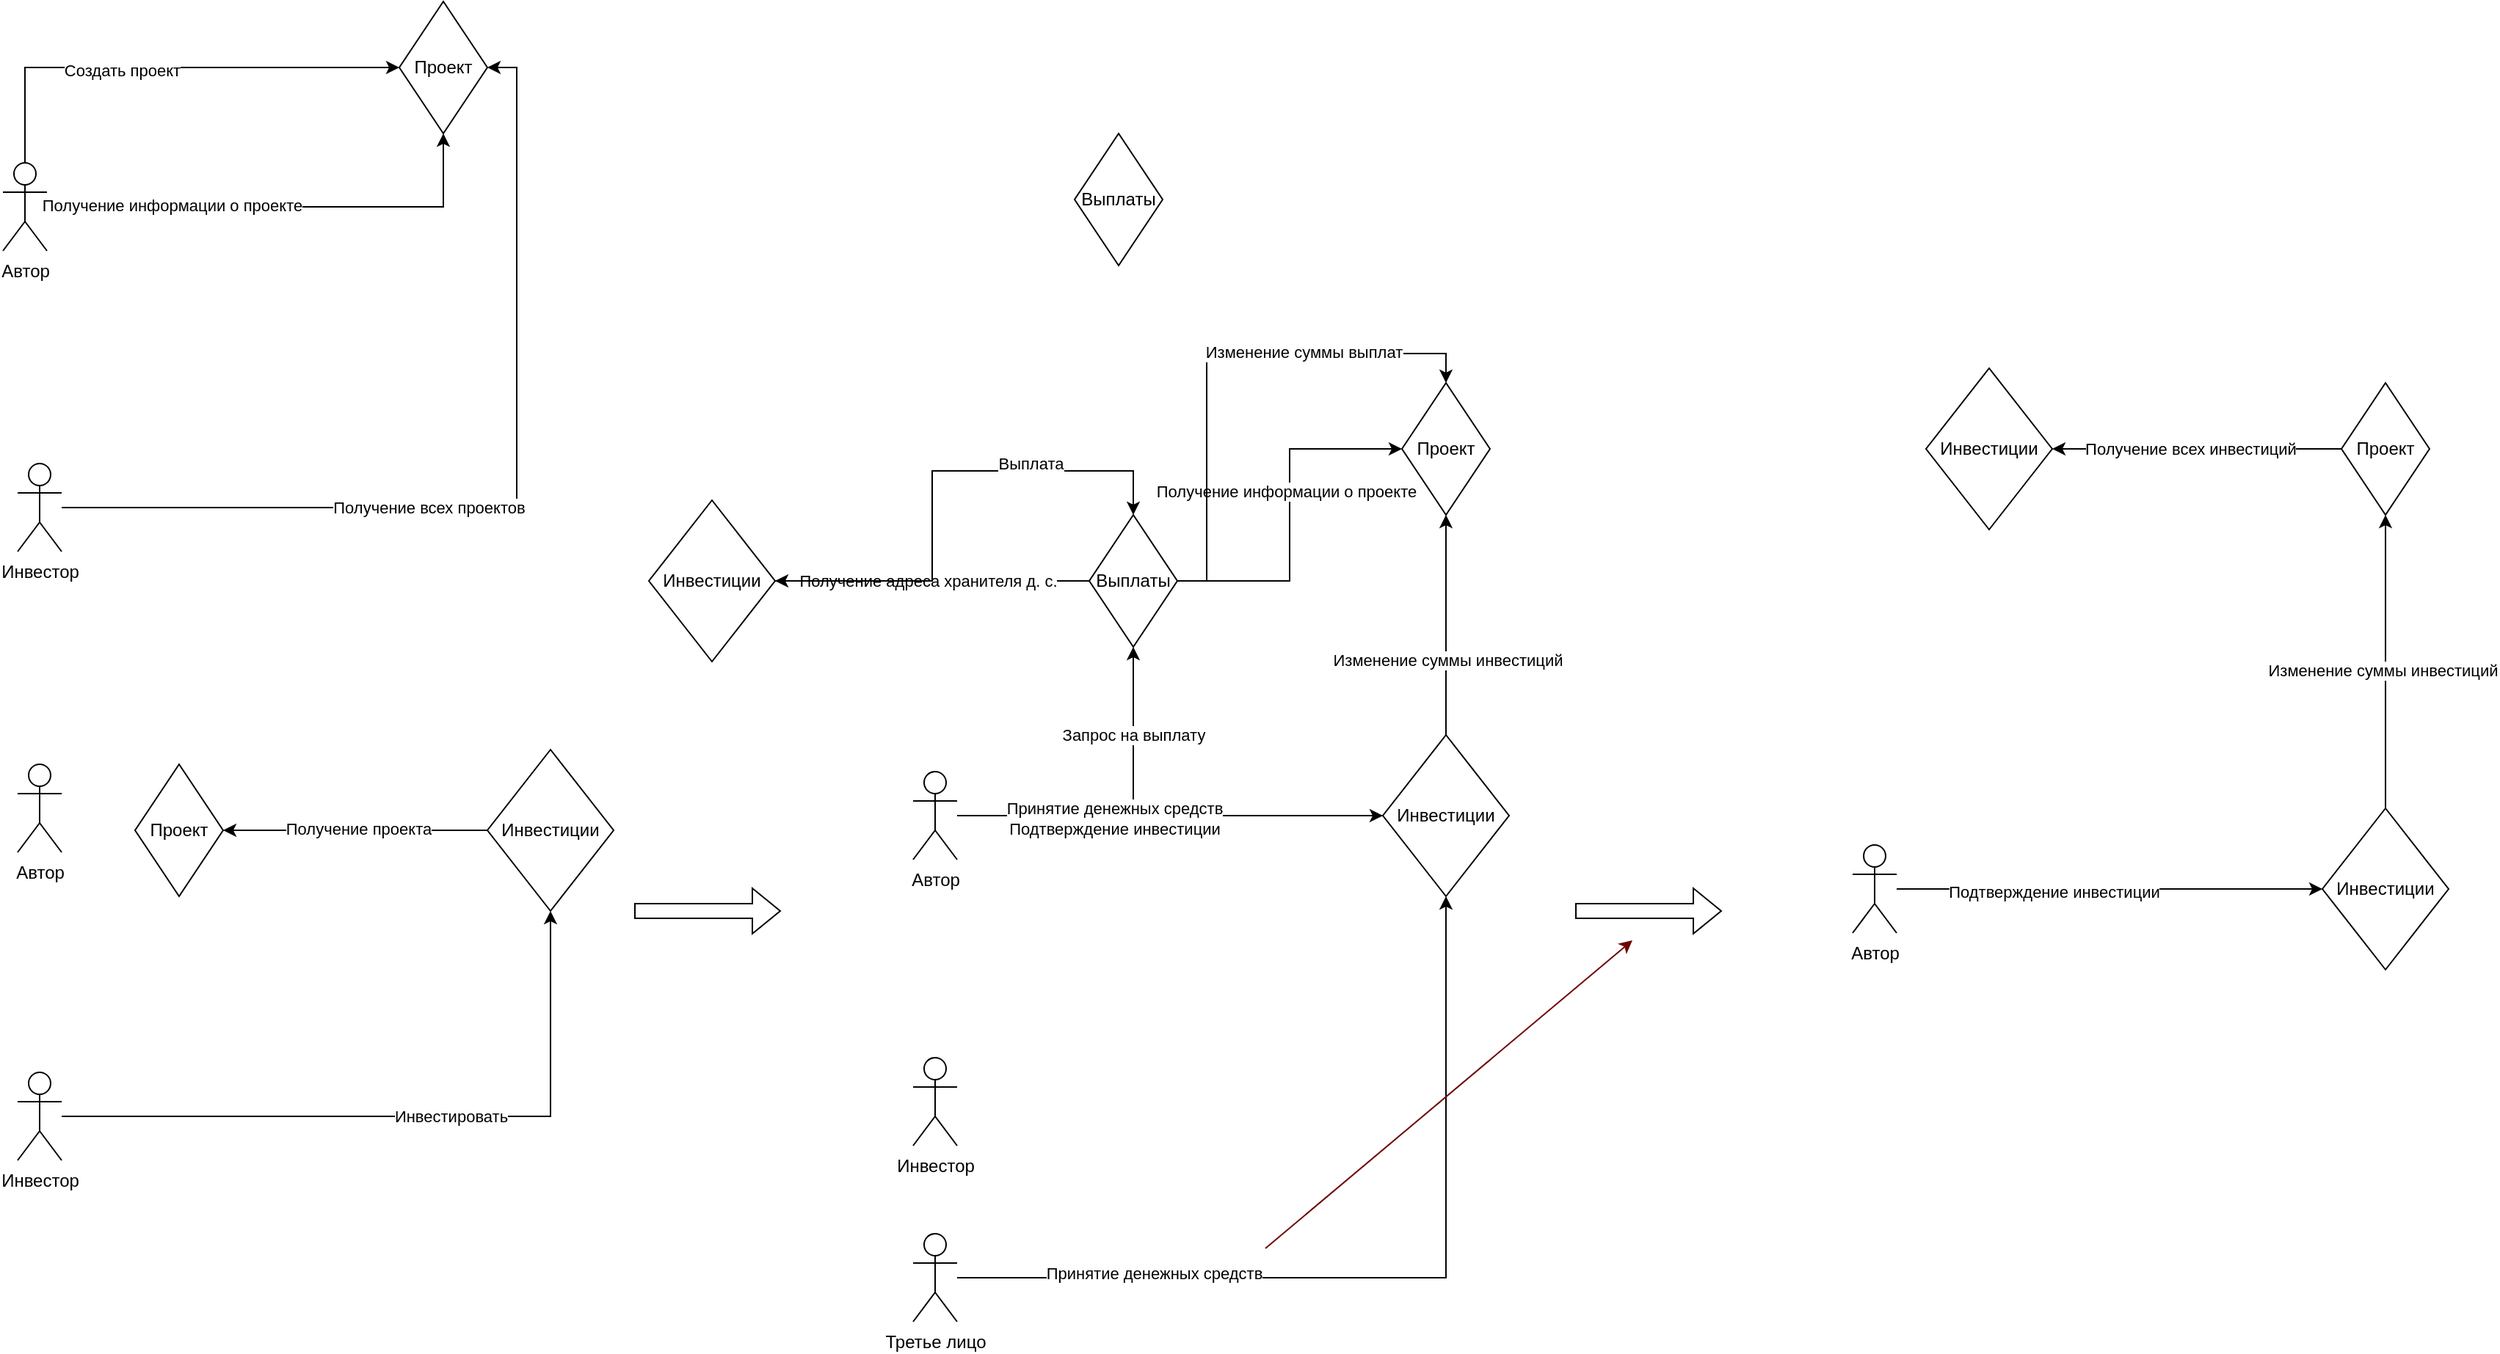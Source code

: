 <mxfile version="23.1.5" type="device">
  <diagram name="Страница — 1" id="KDn2C2HfBogjI1a8IXT8">
    <mxGraphModel dx="1434" dy="836" grid="1" gridSize="10" guides="1" tooltips="1" connect="1" arrows="1" fold="1" page="1" pageScale="1" pageWidth="827" pageHeight="1169" math="0" shadow="0">
      <root>
        <mxCell id="0" />
        <mxCell id="1" parent="0" />
        <mxCell id="6-txJjY49rwGfKVKocpg-4" style="edgeStyle=orthogonalEdgeStyle;rounded=0;orthogonalLoop=1;jettySize=auto;html=1;entryX=0;entryY=0.5;entryDx=0;entryDy=0;" parent="1" source="6-txJjY49rwGfKVKocpg-1" target="6-txJjY49rwGfKVKocpg-3" edge="1">
          <mxGeometry relative="1" as="geometry">
            <Array as="points">
              <mxPoint x="85" y="255" />
            </Array>
          </mxGeometry>
        </mxCell>
        <mxCell id="6-txJjY49rwGfKVKocpg-5" value="Создать проект" style="edgeLabel;html=1;align=center;verticalAlign=middle;resizable=0;points=[];" parent="6-txJjY49rwGfKVKocpg-4" vertex="1" connectable="0">
          <mxGeometry x="-0.18" y="-2" relative="1" as="geometry">
            <mxPoint as="offset" />
          </mxGeometry>
        </mxCell>
        <mxCell id="6-txJjY49rwGfKVKocpg-7" style="edgeStyle=orthogonalEdgeStyle;rounded=0;orthogonalLoop=1;jettySize=auto;html=1;entryX=0.5;entryY=1;entryDx=0;entryDy=0;" parent="1" source="6-txJjY49rwGfKVKocpg-1" target="6-txJjY49rwGfKVKocpg-3" edge="1">
          <mxGeometry relative="1" as="geometry" />
        </mxCell>
        <mxCell id="6-txJjY49rwGfKVKocpg-8" value="Получение информации о проекте" style="edgeLabel;html=1;align=center;verticalAlign=middle;resizable=0;points=[];" parent="6-txJjY49rwGfKVKocpg-7" vertex="1" connectable="0">
          <mxGeometry x="-0.47" y="1" relative="1" as="geometry">
            <mxPoint as="offset" />
          </mxGeometry>
        </mxCell>
        <mxCell id="6-txJjY49rwGfKVKocpg-1" value="Автор" style="shape=umlActor;verticalLabelPosition=bottom;verticalAlign=top;html=1;outlineConnect=0;" parent="1" vertex="1">
          <mxGeometry x="70" y="320" width="30" height="60" as="geometry" />
        </mxCell>
        <mxCell id="6-txJjY49rwGfKVKocpg-3" value="Проект" style="rhombus;whiteSpace=wrap;html=1;" parent="1" vertex="1">
          <mxGeometry x="340" y="210" width="60" height="90" as="geometry" />
        </mxCell>
        <mxCell id="6-txJjY49rwGfKVKocpg-10" style="edgeStyle=orthogonalEdgeStyle;rounded=0;orthogonalLoop=1;jettySize=auto;html=1;entryX=1;entryY=0.5;entryDx=0;entryDy=0;" parent="1" source="6-txJjY49rwGfKVKocpg-9" target="6-txJjY49rwGfKVKocpg-3" edge="1">
          <mxGeometry relative="1" as="geometry" />
        </mxCell>
        <mxCell id="6-txJjY49rwGfKVKocpg-11" value="Получение всех проектов" style="edgeLabel;html=1;align=center;verticalAlign=middle;resizable=0;points=[];" parent="6-txJjY49rwGfKVKocpg-10" vertex="1" connectable="0">
          <mxGeometry x="-0.206" relative="1" as="geometry">
            <mxPoint as="offset" />
          </mxGeometry>
        </mxCell>
        <mxCell id="6-txJjY49rwGfKVKocpg-9" value="Инвестор" style="shape=umlActor;verticalLabelPosition=bottom;verticalAlign=top;html=1;outlineConnect=0;" parent="1" vertex="1">
          <mxGeometry x="80" y="525" width="30" height="60" as="geometry" />
        </mxCell>
        <mxCell id="6-txJjY49rwGfKVKocpg-51" style="edgeStyle=orthogonalEdgeStyle;rounded=0;orthogonalLoop=1;jettySize=auto;html=1;entryX=1;entryY=0.5;entryDx=0;entryDy=0;" parent="1" source="6-txJjY49rwGfKVKocpg-12" target="6-txJjY49rwGfKVKocpg-50" edge="1">
          <mxGeometry relative="1" as="geometry" />
        </mxCell>
        <mxCell id="6-txJjY49rwGfKVKocpg-52" value="Получение проекта" style="edgeLabel;html=1;align=center;verticalAlign=middle;resizable=0;points=[];" parent="6-txJjY49rwGfKVKocpg-51" vertex="1" connectable="0">
          <mxGeometry x="-0.02" y="-1" relative="1" as="geometry">
            <mxPoint as="offset" />
          </mxGeometry>
        </mxCell>
        <mxCell id="6-txJjY49rwGfKVKocpg-12" value="Инвестиции" style="rhombus;whiteSpace=wrap;html=1;" parent="1" vertex="1">
          <mxGeometry x="400" y="720" width="86" height="110" as="geometry" />
        </mxCell>
        <mxCell id="6-txJjY49rwGfKVKocpg-13" value="Автор" style="shape=umlActor;verticalLabelPosition=bottom;verticalAlign=top;html=1;outlineConnect=0;" parent="1" vertex="1">
          <mxGeometry x="80" y="730" width="30" height="60" as="geometry" />
        </mxCell>
        <mxCell id="6-txJjY49rwGfKVKocpg-15" style="edgeStyle=orthogonalEdgeStyle;rounded=0;orthogonalLoop=1;jettySize=auto;html=1;entryX=0.5;entryY=1;entryDx=0;entryDy=0;" parent="1" source="6-txJjY49rwGfKVKocpg-14" target="6-txJjY49rwGfKVKocpg-12" edge="1">
          <mxGeometry relative="1" as="geometry" />
        </mxCell>
        <mxCell id="6-txJjY49rwGfKVKocpg-16" value="Инвестировать" style="edgeLabel;html=1;align=center;verticalAlign=middle;resizable=0;points=[];" parent="6-txJjY49rwGfKVKocpg-15" vertex="1" connectable="0">
          <mxGeometry x="0.12" relative="1" as="geometry">
            <mxPoint as="offset" />
          </mxGeometry>
        </mxCell>
        <mxCell id="6-txJjY49rwGfKVKocpg-14" value="Инвестор" style="shape=umlActor;verticalLabelPosition=bottom;verticalAlign=top;html=1;outlineConnect=0;" parent="1" vertex="1">
          <mxGeometry x="80" y="940" width="30" height="60" as="geometry" />
        </mxCell>
        <mxCell id="6-txJjY49rwGfKVKocpg-18" value="" style="shape=flexArrow;endArrow=classic;html=1;rounded=0;" parent="1" edge="1">
          <mxGeometry width="50" height="50" relative="1" as="geometry">
            <mxPoint x="500" y="830" as="sourcePoint" />
            <mxPoint x="600" y="830" as="targetPoint" />
          </mxGeometry>
        </mxCell>
        <mxCell id="6-txJjY49rwGfKVKocpg-54" style="edgeStyle=orthogonalEdgeStyle;rounded=0;orthogonalLoop=1;jettySize=auto;html=1;entryX=0.5;entryY=1;entryDx=0;entryDy=0;" parent="1" source="6-txJjY49rwGfKVKocpg-19" target="6-txJjY49rwGfKVKocpg-53" edge="1">
          <mxGeometry relative="1" as="geometry" />
        </mxCell>
        <mxCell id="6-txJjY49rwGfKVKocpg-55" value="Изменение суммы инвестиций" style="edgeLabel;html=1;align=center;verticalAlign=middle;resizable=0;points=[];" parent="6-txJjY49rwGfKVKocpg-54" vertex="1" connectable="0">
          <mxGeometry x="-0.311" y="-1" relative="1" as="geometry">
            <mxPoint as="offset" />
          </mxGeometry>
        </mxCell>
        <mxCell id="g3BIb43QaIEBZgBCZnKt-5" style="edgeStyle=orthogonalEdgeStyle;rounded=0;orthogonalLoop=1;jettySize=auto;html=1;entryX=0.5;entryY=1;entryDx=0;entryDy=0;" edge="1" parent="1" source="6-txJjY49rwGfKVKocpg-19" target="g3BIb43QaIEBZgBCZnKt-6">
          <mxGeometry relative="1" as="geometry">
            <mxPoint x="910" y="680" as="targetPoint" />
          </mxGeometry>
        </mxCell>
        <mxCell id="g3BIb43QaIEBZgBCZnKt-7" value="Запрос на выплату" style="edgeLabel;html=1;align=center;verticalAlign=middle;resizable=0;points=[];" vertex="1" connectable="0" parent="g3BIb43QaIEBZgBCZnKt-5">
          <mxGeometry x="0.392" relative="1" as="geometry">
            <mxPoint y="-27" as="offset" />
          </mxGeometry>
        </mxCell>
        <mxCell id="6-txJjY49rwGfKVKocpg-19" value="Инвестиции" style="rhombus;whiteSpace=wrap;html=1;" parent="1" vertex="1">
          <mxGeometry x="1010" y="710" width="86" height="110" as="geometry" />
        </mxCell>
        <mxCell id="6-txJjY49rwGfKVKocpg-28" style="edgeStyle=orthogonalEdgeStyle;rounded=0;orthogonalLoop=1;jettySize=auto;html=1;entryX=0;entryY=0.5;entryDx=0;entryDy=0;" parent="1" source="6-txJjY49rwGfKVKocpg-20" target="6-txJjY49rwGfKVKocpg-19" edge="1">
          <mxGeometry relative="1" as="geometry" />
        </mxCell>
        <mxCell id="6-txJjY49rwGfKVKocpg-29" value="Принятие денежных средств&lt;br&gt;Подтверждение инвестиции" style="edgeLabel;html=1;align=center;verticalAlign=middle;resizable=0;points=[];" parent="6-txJjY49rwGfKVKocpg-28" vertex="1" connectable="0">
          <mxGeometry x="-0.264" y="-2" relative="1" as="geometry">
            <mxPoint as="offset" />
          </mxGeometry>
        </mxCell>
        <mxCell id="6-txJjY49rwGfKVKocpg-20" value="Автор" style="shape=umlActor;verticalLabelPosition=bottom;verticalAlign=top;html=1;outlineConnect=0;" parent="1" vertex="1">
          <mxGeometry x="690" y="735" width="30" height="60" as="geometry" />
        </mxCell>
        <mxCell id="6-txJjY49rwGfKVKocpg-23" value="Инвестор" style="shape=umlActor;verticalLabelPosition=bottom;verticalAlign=top;html=1;outlineConnect=0;" parent="1" vertex="1">
          <mxGeometry x="690" y="930" width="30" height="60" as="geometry" />
        </mxCell>
        <mxCell id="6-txJjY49rwGfKVKocpg-25" style="edgeStyle=orthogonalEdgeStyle;rounded=0;orthogonalLoop=1;jettySize=auto;html=1;entryX=0.5;entryY=1;entryDx=0;entryDy=0;" parent="1" source="6-txJjY49rwGfKVKocpg-24" target="6-txJjY49rwGfKVKocpg-19" edge="1">
          <mxGeometry relative="1" as="geometry" />
        </mxCell>
        <mxCell id="6-txJjY49rwGfKVKocpg-27" value="Принятие денежных средств" style="edgeLabel;html=1;align=center;verticalAlign=middle;resizable=0;points=[];" parent="6-txJjY49rwGfKVKocpg-25" vertex="1" connectable="0">
          <mxGeometry x="-0.548" y="3" relative="1" as="geometry">
            <mxPoint as="offset" />
          </mxGeometry>
        </mxCell>
        <mxCell id="6-txJjY49rwGfKVKocpg-24" value="Третье лицо" style="shape=umlActor;verticalLabelPosition=bottom;verticalAlign=top;html=1;outlineConnect=0;" parent="1" vertex="1">
          <mxGeometry x="690" y="1050" width="30" height="60" as="geometry" />
        </mxCell>
        <mxCell id="6-txJjY49rwGfKVKocpg-58" style="edgeStyle=orthogonalEdgeStyle;rounded=0;orthogonalLoop=1;jettySize=auto;html=1;entryX=0.5;entryY=1;entryDx=0;entryDy=0;" parent="1" source="6-txJjY49rwGfKVKocpg-39" target="6-txJjY49rwGfKVKocpg-57" edge="1">
          <mxGeometry relative="1" as="geometry" />
        </mxCell>
        <mxCell id="6-txJjY49rwGfKVKocpg-59" value="Изменение суммы инвестиций" style="edgeLabel;html=1;align=center;verticalAlign=middle;resizable=0;points=[];" parent="6-txJjY49rwGfKVKocpg-58" vertex="1" connectable="0">
          <mxGeometry x="-0.054" y="2" relative="1" as="geometry">
            <mxPoint as="offset" />
          </mxGeometry>
        </mxCell>
        <mxCell id="6-txJjY49rwGfKVKocpg-39" value="Инвестиции" style="rhombus;whiteSpace=wrap;html=1;" parent="1" vertex="1">
          <mxGeometry x="1650" y="760" width="86" height="110" as="geometry" />
        </mxCell>
        <mxCell id="6-txJjY49rwGfKVKocpg-40" style="edgeStyle=orthogonalEdgeStyle;rounded=0;orthogonalLoop=1;jettySize=auto;html=1;entryX=0;entryY=0.5;entryDx=0;entryDy=0;" parent="1" source="6-txJjY49rwGfKVKocpg-42" target="6-txJjY49rwGfKVKocpg-39" edge="1">
          <mxGeometry relative="1" as="geometry" />
        </mxCell>
        <mxCell id="6-txJjY49rwGfKVKocpg-41" value="Подтверждение инвестиции" style="edgeLabel;html=1;align=center;verticalAlign=middle;resizable=0;points=[];" parent="6-txJjY49rwGfKVKocpg-40" vertex="1" connectable="0">
          <mxGeometry x="-0.264" y="-2" relative="1" as="geometry">
            <mxPoint as="offset" />
          </mxGeometry>
        </mxCell>
        <mxCell id="6-txJjY49rwGfKVKocpg-42" value="Автор" style="shape=umlActor;verticalLabelPosition=bottom;verticalAlign=top;html=1;outlineConnect=0;" parent="1" vertex="1">
          <mxGeometry x="1330" y="785" width="30" height="60" as="geometry" />
        </mxCell>
        <mxCell id="6-txJjY49rwGfKVKocpg-47" value="" style="shape=flexArrow;endArrow=classic;html=1;rounded=0;" parent="1" edge="1">
          <mxGeometry width="50" height="50" relative="1" as="geometry">
            <mxPoint x="1141" y="830" as="sourcePoint" />
            <mxPoint x="1241" y="830" as="targetPoint" />
          </mxGeometry>
        </mxCell>
        <mxCell id="6-txJjY49rwGfKVKocpg-49" value="" style="endArrow=classic;html=1;rounded=0;fillColor=#a20025;strokeColor=#6F0000;" parent="1" edge="1">
          <mxGeometry width="50" height="50" relative="1" as="geometry">
            <mxPoint x="930" y="1060" as="sourcePoint" />
            <mxPoint x="1180" y="850" as="targetPoint" />
          </mxGeometry>
        </mxCell>
        <mxCell id="6-txJjY49rwGfKVKocpg-50" value="Проект" style="rhombus;whiteSpace=wrap;html=1;" parent="1" vertex="1">
          <mxGeometry x="160" y="730" width="60" height="90" as="geometry" />
        </mxCell>
        <mxCell id="6-txJjY49rwGfKVKocpg-53" value="Проект" style="rhombus;whiteSpace=wrap;html=1;" parent="1" vertex="1">
          <mxGeometry x="1023" y="470" width="60" height="90" as="geometry" />
        </mxCell>
        <mxCell id="g3BIb43QaIEBZgBCZnKt-3" style="edgeStyle=orthogonalEdgeStyle;rounded=0;orthogonalLoop=1;jettySize=auto;html=1;" edge="1" parent="1" source="6-txJjY49rwGfKVKocpg-57" target="g3BIb43QaIEBZgBCZnKt-1">
          <mxGeometry relative="1" as="geometry" />
        </mxCell>
        <mxCell id="g3BIb43QaIEBZgBCZnKt-4" value="Получение всех инвестиций" style="edgeLabel;html=1;align=center;verticalAlign=middle;resizable=0;points=[];" vertex="1" connectable="0" parent="g3BIb43QaIEBZgBCZnKt-3">
          <mxGeometry x="0.462" relative="1" as="geometry">
            <mxPoint x="41" as="offset" />
          </mxGeometry>
        </mxCell>
        <mxCell id="6-txJjY49rwGfKVKocpg-57" value="Проект" style="rhombus;whiteSpace=wrap;html=1;" parent="1" vertex="1">
          <mxGeometry x="1663" y="470" width="60" height="90" as="geometry" />
        </mxCell>
        <mxCell id="g3BIb43QaIEBZgBCZnKt-1" value="Инвестиции" style="rhombus;whiteSpace=wrap;html=1;" vertex="1" parent="1">
          <mxGeometry x="1380" y="460" width="86" height="110" as="geometry" />
        </mxCell>
        <mxCell id="g3BIb43QaIEBZgBCZnKt-8" style="edgeStyle=orthogonalEdgeStyle;rounded=0;orthogonalLoop=1;jettySize=auto;html=1;entryX=0;entryY=0.5;entryDx=0;entryDy=0;" edge="1" parent="1" source="g3BIb43QaIEBZgBCZnKt-6" target="6-txJjY49rwGfKVKocpg-53">
          <mxGeometry relative="1" as="geometry" />
        </mxCell>
        <mxCell id="g3BIb43QaIEBZgBCZnKt-9" value="Получение информации о проекте" style="edgeLabel;html=1;align=center;verticalAlign=middle;resizable=0;points=[];" vertex="1" connectable="0" parent="g3BIb43QaIEBZgBCZnKt-8">
          <mxGeometry x="0.138" y="4" relative="1" as="geometry">
            <mxPoint x="1" y="1" as="offset" />
          </mxGeometry>
        </mxCell>
        <mxCell id="g3BIb43QaIEBZgBCZnKt-13" style="edgeStyle=orthogonalEdgeStyle;rounded=0;orthogonalLoop=1;jettySize=auto;html=1;" edge="1" parent="1" source="g3BIb43QaIEBZgBCZnKt-6" target="g3BIb43QaIEBZgBCZnKt-12">
          <mxGeometry relative="1" as="geometry" />
        </mxCell>
        <mxCell id="g3BIb43QaIEBZgBCZnKt-14" value="Получение адреса хранителя д. с." style="edgeLabel;html=1;align=center;verticalAlign=middle;resizable=0;points=[];" vertex="1" connectable="0" parent="g3BIb43QaIEBZgBCZnKt-13">
          <mxGeometry x="0.533" y="3" relative="1" as="geometry">
            <mxPoint x="54" y="-3" as="offset" />
          </mxGeometry>
        </mxCell>
        <mxCell id="g3BIb43QaIEBZgBCZnKt-17" style="edgeStyle=orthogonalEdgeStyle;rounded=0;orthogonalLoop=1;jettySize=auto;html=1;entryX=0.5;entryY=0;entryDx=0;entryDy=0;" edge="1" parent="1" source="g3BIb43QaIEBZgBCZnKt-6" target="6-txJjY49rwGfKVKocpg-53">
          <mxGeometry relative="1" as="geometry">
            <Array as="points">
              <mxPoint x="890" y="605" />
              <mxPoint x="890" y="450" />
              <mxPoint x="1053" y="450" />
            </Array>
          </mxGeometry>
        </mxCell>
        <mxCell id="g3BIb43QaIEBZgBCZnKt-18" value="Изменение суммы выплат" style="edgeLabel;html=1;align=center;verticalAlign=middle;resizable=0;points=[];" vertex="1" connectable="0" parent="g3BIb43QaIEBZgBCZnKt-17">
          <mxGeometry x="0.346" y="1" relative="1" as="geometry">
            <mxPoint as="offset" />
          </mxGeometry>
        </mxCell>
        <mxCell id="g3BIb43QaIEBZgBCZnKt-6" value="Выплаты" style="rhombus;whiteSpace=wrap;html=1;" vertex="1" parent="1">
          <mxGeometry x="810" y="560" width="60" height="90" as="geometry" />
        </mxCell>
        <mxCell id="g3BIb43QaIEBZgBCZnKt-15" style="edgeStyle=orthogonalEdgeStyle;rounded=0;orthogonalLoop=1;jettySize=auto;html=1;entryX=0.5;entryY=0;entryDx=0;entryDy=0;" edge="1" parent="1" source="g3BIb43QaIEBZgBCZnKt-12" target="g3BIb43QaIEBZgBCZnKt-6">
          <mxGeometry relative="1" as="geometry" />
        </mxCell>
        <mxCell id="g3BIb43QaIEBZgBCZnKt-16" value="Выплата" style="edgeLabel;html=1;align=center;verticalAlign=middle;resizable=0;points=[];" vertex="1" connectable="0" parent="g3BIb43QaIEBZgBCZnKt-15">
          <mxGeometry x="0.289" y="3" relative="1" as="geometry">
            <mxPoint x="24" y="-2" as="offset" />
          </mxGeometry>
        </mxCell>
        <mxCell id="g3BIb43QaIEBZgBCZnKt-12" value="Инвестиции" style="rhombus;whiteSpace=wrap;html=1;" vertex="1" parent="1">
          <mxGeometry x="510" y="550" width="86" height="110" as="geometry" />
        </mxCell>
        <mxCell id="g3BIb43QaIEBZgBCZnKt-19" value="Выплаты" style="rhombus;whiteSpace=wrap;html=1;" vertex="1" parent="1">
          <mxGeometry x="800" y="300" width="60" height="90" as="geometry" />
        </mxCell>
      </root>
    </mxGraphModel>
  </diagram>
</mxfile>

